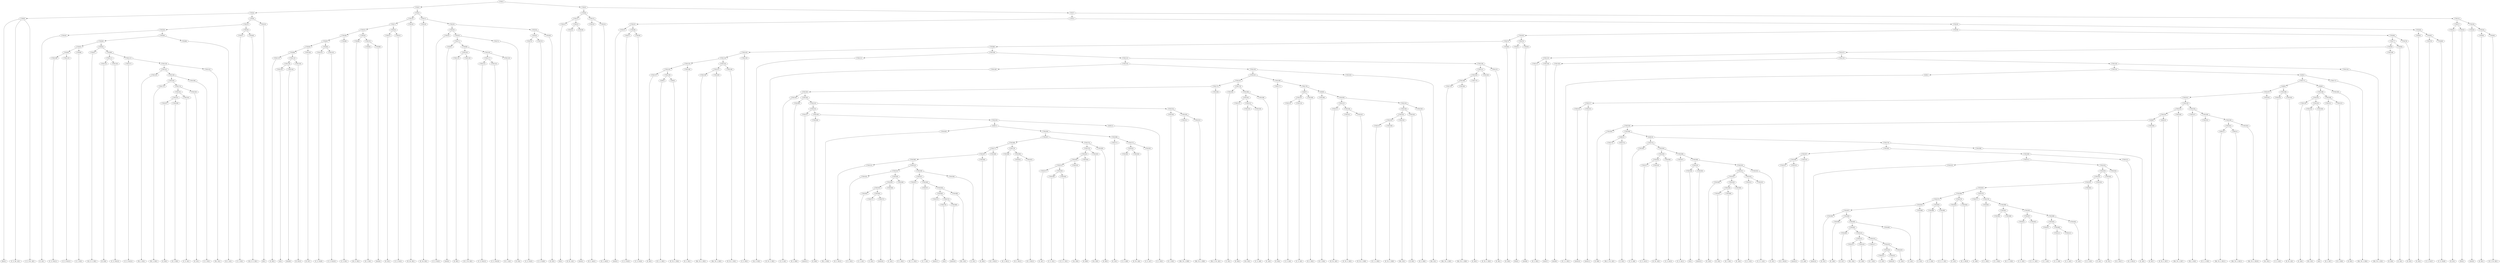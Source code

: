 digraph sample{
"C763(1)"->"C763(2)"
"C763(1)"->"C763(3)"
"C763(2)"->"C763(4)"
"C763(2)"->"C763(5)"
"C763(3)"->"C763(6)"
"C763(3)"->"C763(7)"
"C763(4)"->"C763(8)"
"C763(4)"->"C763(9)"
"C763(5)"->"C763(10)"
"C763(5)"->"C763(11)"
"C763(6)"->"C763(12)"
"C763(6)"->"C763(13)"
"C763(7)"->"C-542(1)"
"C763(7)"->"C763(14)"
"C763(8)"->"[Dis](1)"
"C763(8)"->"[C  D  Dis  A](1)"
"C763(8)"->"[C  D  Dis  A](2)"
"C763(9)"->"C763(15)"
"C763(9)"->"C763(16)"
"C763(10)"->"C763(17)"
"C763(10)"->"C763(18)"
"C763(11)"->"C763(19)"
"C763(11)"->"C763(20)"
"C763(12)"->"C763(21)"
"C763(12)"->"C763(22)"
"C763(13)"->"C763(23)"
"C763(13)"->"C763(24)"
"C-542(1)"->"C763(25)"
"C-542(1)"->"C763(26)"
"C763(14)"->"C763(27)"
"C763(14)"->"C763(28)"
"C763(15)"->"C763(29)"
"C763(15)"->"C763(30)"
"C763(16)"->"[D](1)"
"C763(17)"->"C763(31)"
"C763(17)"->"C763(32)"
"C763(18)"->"[D  Gis  B](1)"
"C763(19)"->"[D  Gis  B](2)"
"C763(20)"->"C763(33)"
"C763(20)"->"C763(34)"
"C763(21)"->"[D](2)"
"C763(22)"->"C763(35)"
"C763(22)"->"C763(36)"
"C763(23)"->"[D  G  Ais](1)"
"C763(24)"->"[D  G  Ais](2)"
"C763(25)"->"C763(37)"
"C763(25)"->"C763(38)"
"C763(26)"->"C763(39)"
"C763(26)"->"C763(40)"
"C763(27)"->"C763(41)"
"C763(27)"->"C763(42)"
"C763(28)"->"C763(43)"
"C763(28)"->"C763(44)"
"C763(29)"->"C763(45)"
"C763(29)"->"C763(46)"
"C763(30)"->"C763(47)"
"C763(30)"->"C763(48)"
"C763(31)"->"C763(49)"
"C763(31)"->"C763(50)"
"C763(32)"->"C763(51)"
"C763(32)"->"C763(52)"
"C763(33)"->"C763(53)"
"C763(33)"->"C763(54)"
"C763(34)"->"C763(55)"
"C763(34)"->"C763(56)"
"C763(35)"->"[D  Fis  A](1)"
"C763(36)"->"[rest](1)"
"C763(37)"->"[rest](2)"
"C763(38)"->"C763(57)"
"C763(38)"->"C763(58)"
"C763(39)"->"C763(59)"
"C763(39)"->"C763(60)"
"C763(40)"->"C763(61)"
"C763(40)"->"C763(62)"
"C763(41)"->"[D  E](1)"
"C763(42)"->"[Fis](1)"
"C763(43)"->"[rest](3)"
"C763(44)"->"C763(63)"
"C763(44)"->"C763(64)"
"C763(45)"->"[G  A](1)"
"C763(46)"->"C763(65)"
"C763(46)"->"C763(66)"
"C763(47)"->"[C  G  B](1)"
"C763(48)"->"[Cis  D  G  B](1)"
"C763(49)"->"C763(67)"
"C763(49)"->"C763(68)"
"C763(50)"->"C763(69)"
"C763(50)"->"C763(70)"
"C763(51)"->"[D  E](2)"
"C763(52)"->"[C  D  Fis](1)"
"C763(53)"->"[C  D  Fis](2)"
"C763(54)"->"C763(71)"
"C763(54)"->"C763(72)"
"C763(55)"->"C763(73)"
"C763(55)"->"C763(74)"
"C763(56)"->"[D  E](3)"
"C763(57)"->"[C  D  Fis](3)"
"C763(58)"->"[C  D  Fis](4)"
"C763(59)"->"C763(75)"
"C763(59)"->"C763(76)"
"C763(60)"->"C763(77)"
"C763(60)"->"C763(78)"
"C763(61)"->"[G  B](1)"
"C763(62)"->"C763(79)"
"C763(62)"->"C763(80)"
"C763(63)"->"[D  B](1)"
"C763(64)"->"[D  E  Fis  B](1)"
"C763(65)"->"C763(81)"
"C763(65)"->"C763(82)"
"C763(66)"->"[D  G  A](1)"
"C763(67)"->"C763(83)"
"C763(67)"->"C763(84)"
"C763(68)"->"[C  D  B](1)"
"C763(69)"->"[Cis  D  B](1)"
"C763(70)"->"C763(85)"
"C763(70)"->"C763(86)"
"C763(71)"->"C763(87)"
"C763(71)"->"C763(88)"
"C763(72)"->"[D  E](4)"
"C763(73)"->"[C  D  Fis](5)"
"C763(74)"->"[C  D  Fis](6)"
"C763(75)"->"C763(89)"
"C763(75)"->"C763(90)"
"C763(76)"->"C763(91)"
"C763(76)"->"C763(92)"
"C763(77)"->"C763(93)"
"C763(77)"->"C763(94)"
"C763(78)"->"[D  E](5)"
"C763(79)"->"[C  D  Fis](7)"
"C763(80)"->"[C  D  Fis](8)"
"C763(81)"->"C763(95)"
"C763(81)"->"C763(96)"
"C763(82)"->"C763(97)"
"C763(82)"->"C763(98)"
"C763(83)"->"C763(99)"
"C763(83)"->"C763(100)"
"C763(84)"->"C763(101)"
"C763(84)"->"C763(102)"
"C763(85)"->"[D  G  B](1)"
"C763(86)"->"[rest](4)"
"C763(87)"->"[rest](5)"
"C763(88)"->"C763(103)"
"C763(88)"->"C763(104)"
"C763(89)"->"C763(105)"
"C763(89)"->"C763(106)"
"C763(90)"->"[D  E](6)"
"C763(91)"->"[Fis](2)"
"C763(92)"->"[rest](6)"
"C763(93)"->"C763(107)"
"C763(93)"->"C763(108)"
"C763(94)"->"[G  A](2)"
"C763(95)"->"C763(109)"
"C763(95)"->"C763(110)"
"C763(96)"->"[C  G  B](2)"
"C763(97)"->"[Cis  D  G  B](2)"
"C763(98)"->"C763(111)"
"C763(98)"->"C763(112)"
"C763(99)"->"C763(113)"
"C763(99)"->"C763(114)"
"C763(100)"->"[D  E](7)"
"C763(101)"->"[C  D  Fis](9)"
"C763(102)"->"[C  D  Fis](10)"
"C763(103)"->"C763(115)"
"C763(103)"->"C763(116)"
"C763(104)"->"C763(117)"
"C763(104)"->"C763(118)"
"C763(105)"->"C763(119)"
"C763(105)"->"C763(120)"
"C763(106)"->"C763(121)"
"C763(106)"->"C763(122)"
"C763(107)"->"C763(123)"
"C763(107)"->"C763(124)"
"C763(108)"->"[D  E](8)"
"C763(109)"->"[C  D  Fis](11)"
"C763(110)"->"[C  D  Fis](12)"
"C763(111)"->"C763(125)"
"C763(111)"->"C763(126)"
"C763(112)"->"C763(127)"
"C763(112)"->"C763(128)"
"C763(113)"->"[G  B](2)"
"C763(114)"->"C763(129)"
"C763(114)"->"C763(130)"
"C763(115)"->"[D  B](2)"
"C763(116)"->"[D  E  Fis  B](2)"
"C763(117)"->"C763(131)"
"C763(117)"->"C763(132)"
"C763(118)"->"[D  G  A](2)"
"C763(119)"->"C763(133)"
"C763(119)"->"C763(134)"
"C763(120)"->"[C  D  B](2)"
"C763(121)"->"[Cis  D  B](2)"
"C763(122)"->"C763(135)"
"C763(122)"->"C763(136)"
"C763(123)"->"C763(137)"
"C763(123)"->"C763(138)"
"C763(124)"->"C763(139)"
"C763(124)"->"C763(140)"
"C763(125)"->"[D  E](9)"
"C763(126)"->"[C  D  Fis](13)"
"C763(127)"->"[C  D  Fis](14)"
"C763(128)"->"C763(141)"
"C763(128)"->"C763(142)"
"C763(129)"->"C763(143)"
"C763(129)"->"C763(144)"
"C763(130)"->"[D  E](10)"
"C763(131)"->"[C  D  Fis](15)"
"C763(132)"->"[C  D  Fis](16)"
"C763(133)"->"C763(145)"
"C763(133)"->"C763(146)"
"C763(134)"->"C763(147)"
"C763(134)"->"C763(148)"
"C763(135)"->"C763(149)"
"C763(135)"->"C763(150)"
"C763(136)"->"C763(151)"
"C763(136)"->"C763(152)"
"C763(137)"->"[D  G  B](2)"
"C763(138)"->"[rest](7)"
"C763(139)"->"[rest](8)"
"C763(140)"->"C763(153)"
"C763(140)"->"C763(154)"
"C763(141)"->"C763(155)"
"C763(141)"->"C763(156)"
"C763(142)"->"[Fis  G](1)"
"C763(143)"->"[A](1)"
"C763(144)"->"[rest](9)"
"C763(145)"->"C763(157)"
"C763(145)"->"C763(158)"
"C763(146)"->"[E  G  B](1)"
"C763(147)"->"C763(159)"
"C763(147)"->"C763(160)"
"C763(148)"->"[E  Fis  G  B](1)"
"C763(149)"->"[E  Fis  G  B](2)"
"C763(150)"->"C763(161)"
"C763(150)"->"C763(162)"
"C763(151)"->"C763(163)"
"C763(151)"->"C763(164)"
"C763(152)"->"[E  B](1)"
"C763(153)"->"C436(1)"
"C763(153)"->"C436(2)"
"C763(154)"->"[Dis  Fis  A  B](1)"
"C763(155)"->"[Fis  A  B](1)"
"C763(156)"->"C763(165)"
"C763(156)"->"C763(166)"
"C763(157)"->"[E  B](2)"
"C763(158)"->"C436(3)"
"C763(158)"->"C436(4)"
"C763(159)"->"[Dis  Fis  A  B](2)"
"C763(160)"->"[Dis  Fis  A  B](3)"
"C763(161)"->"C763(167)"
"C763(161)"->"C763(168)"
"C763(162)"->"[Dis  E](1)"
"C763(163)"->"C763(169)"
"C763(163)"->"C763(170)"
"C763(164)"->"[E  Fis  G  B](3)"
"C436(1)"->"[E  G  A  B](1)"
"C436(2)"->"C763(171)"
"C436(2)"->"C763(172)"
"C763(165)"->"C763(173)"
"C763(165)"->"C763(174)"
"C763(166)"->"[C  E  B](1)"
"C436(3)"->"[E  G  A  B](2)"
"C436(4)"->"[E  Fis  G  B](4)"
"C763(167)"->"C763(175)"
"C763(167)"->"C763(176)"
"C763(168)"->"C763(177)"
"C763(168)"->"C763(178)"
"C763(169)"->"C763(179)"
"C763(169)"->"C763(180)"
"C763(170)"->"[E  B](3)"
"C763(171)"->"C436(5)"
"C763(171)"->"C436(6)"
"C763(172)"->"[Dis  Fis  A  B](4)"
"C763(173)"->"[Fis  A  B](2)"
"C763(174)"->"C763(181)"
"C763(174)"->"C763(182)"
"C763(175)"->"C763(183)"
"C763(175)"->"C763(184)"
"C763(176)"->"C763(185)"
"C763(176)"->"C763(186)"
"C763(177)"->"[E  B](4)"
"C763(178)"->"C436(7)"
"C763(178)"->"C436(8)"
"C763(179)"->"[Dis  Fis  A  B](5)"
"C763(180)"->"[Dis  Fis  A  B](6)"
"C436(5)"->"C763(187)"
"C436(5)"->"C763(188)"
"C436(6)"->"C763(189)"
"C436(6)"->"C763(190)"
"C763(181)"->"C763(191)"
"C763(181)"->"C763(192)"
"C763(182)"->"[E  G](1)"
"C763(183)"->"C763(193)"
"C763(183)"->"C763(194)"
"C763(184)"->"[Dis  E  Fis  A](1)"
"C763(185)"->"[C  D](1)"
"C763(186)"->"C763(195)"
"C763(186)"->"C763(196)"
"C436(7)"->"C763(197)"
"C436(7)"->"C763(198)"
"C436(8)"->"C763(199)"
"C436(8)"->"C763(200)"
"C763(187)"->"C763(201)"
"C763(187)"->"C763(202)"
"C763(188)"->"C763(203)"
"C763(188)"->"C763(204)"
"C763(189)"->"C763(205)"
"C763(189)"->"C763(206)"
"C763(190)"->"[D  B](3)"
"C763(191)"->"C763(207)"
"C763(191)"->"C763(208)"
"C763(192)"->"[C  D  A](1)"
"C763(193)"->"[C  D  A](2)"
"C763(194)"->"C763(209)"
"C763(194)"->"C763(210)"
"C763(195)"->"C763(211)"
"C763(195)"->"C763(212)"
"C763(196)"->"[G  A](3)"
"C763(197)"->"C763(213)"
"C763(197)"->"C763(214)"
"C763(198)"->"[D  G  B](3)"
"C763(199)"->"[D  G  B](4)"
"C763(200)"->"C763(215)"
"C763(200)"->"C763(216)"
"C763(201)"->"C763(217)"
"C763(201)"->"C763(218)"
"C763(202)"->"[Cis  D](1)"
"C763(203)"->"[C  D  A](3)"
"C763(204)"->"[D  Fis  A](2)"
"C763(205)"->"C763(219)"
"C763(205)"->"C763(220)"
"C763(206)"->"C763(221)"
"C763(206)"->"C763(222)"
"C763(207)"->"[G  B](3)"
"C763(208)"->"[D  G  B](5)"
"C763(209)"->"[D  G  B](6)"
"C763(210)"->"C763(223)"
"C763(210)"->"C763(224)"
"C763(211)"->"[D  B](4)"
"C763(212)"->"C763(225)"
"C763(212)"->"C763(226)"
"C763(213)"->"[C  D  A](4)"
"C763(214)"->"[C  D  A](5)"
"C763(215)"->"C763(227)"
"C763(215)"->"C763(228)"
"C763(216)"->"C763(229)"
"C763(216)"->"C763(230)"
"C763(217)"->"C763(231)"
"C763(217)"->"C763(232)"
"C763(218)"->"C763(233)"
"C763(218)"->"C763(234)"
"C763(219)"->"[G  A](4)"
"C763(220)"->"C763(235)"
"C763(220)"->"C763(236)"
"C763(221)"->"[D  G  B](7)"
"C763(222)"->"[D  G  B](8)"
"C763(223)"->"C763(237)"
"C763(223)"->"C763(238)"
"C763(224)"->"C763(239)"
"C763(224)"->"C763(240)"
"C763(225)"->"[Cis  D](2)"
"C763(226)"->"[C  D  A](6)"
"C763(227)"->"[D  Fis  A](3)"
"C763(228)"->"C763(241)"
"C763(228)"->"C763(242)"
"C763(229)"->"C763(243)"
"C763(229)"->"C763(244)"
"C763(230)"->"[D  G  B](9)"
"C763(231)"->"[rest](10)"
"C763(232)"->"[rest](11)"
"C763(233)"->"C763(245)"
"C763(233)"->"C763(246)"
"C763(234)"->"C763(247)"
"C763(234)"->"C763(248)"
"C763(235)"->"[Fis  G](2)"
"C763(236)"->"[A](2)"
"C763(237)"->"[rest](12)"
"C763(238)"->"C763(249)"
"C763(238)"->"C763(250)"
"C763(239)"->"[E  G  B](2)"
"C763(240)"->"C763(251)"
"C763(240)"->"C763(252)"
"C763(241)"->"[E  Fis  G  B](5)"
"C763(242)"->"[E  Fis  G  B](6)"
"C763(243)"->"C763(253)"
"C763(243)"->"C763(254)"
"C763(244)"->"[E  B](5)"
"C763(245)"->"C436(9)"
"C763(245)"->"C436(10)"
"C763(246)"->"[Dis  Fis  A  B](7)"
"C763(247)"->"[Fis  A  B](3)"
"C763(248)"->"C763(255)"
"C763(248)"->"C763(256)"
"C763(249)"->"[E  B](6)"
"C763(250)"->"C436(11)"
"C763(250)"->"C436(12)"
"C763(251)"->"[Dis  Fis  A  B](8)"
"C763(252)"->"[Dis  Fis  A  B](9)"
"C763(253)"->"C763(257)"
"C763(253)"->"C763(258)"
"C763(254)"->"[Dis  E](2)"
"C436(9)"->"C763(259)"
"C436(9)"->"C763(260)"
"C436(10)"->"[E  Fis  G  B](7)"
"C763(255)"->"[E  G  A  B](3)"
"C763(256)"->"C763(261)"
"C763(256)"->"C763(262)"
"C436(11)"->"C763(263)"
"C436(11)"->"C763(264)"
"C436(12)"->"[C  E  B](2)"
"C763(257)"->"[E  G  A  B](4)"
"C763(258)"->"[E  Fis  G  B](8)"
"C763(259)"->"C763(265)"
"C763(259)"->"C763(266)"
"C763(260)"->"[E  B](7)"
"C763(261)"->"C436(13)"
"C763(261)"->"C436(14)"
"C763(262)"->"[Dis  Fis  A  B](10)"
"C763(263)"->"[Fis  A  B](4)"
"C763(264)"->"C763(267)"
"C763(264)"->"C763(268)"
"C763(265)"->"[E  B](8)"
"C763(266)"->"C436(15)"
"C763(266)"->"C436(16)"
"C436(13)"->"[Dis  Fis  A  B](11)"
"C436(14)"->"[Dis  Fis  A  B](12)"
"C763(267)"->"C763(269)"
"C763(267)"->"C763(270)"
"C763(268)"->"C763(271)"
"C763(268)"->"C763(272)"
"C436(15)"->"C763(273)"
"C436(15)"->"C763(274)"
"C436(16)"->"C763(275)"
"C436(16)"->"C763(276)"
"C763(269)"->"C763(277)"
"C763(269)"->"C763(278)"
"C763(270)"->"C763(279)"
"C763(270)"->"C763(280)"
"C763(271)"->"[E  G](2)"
"C763(272)"->"C763(281)"
"C763(272)"->"C763(282)"
"C763(273)"->"[Dis  E  Fis  A](2)"
"C763(274)"->"[C  D](2)"
"C763(275)"->"C763(283)"
"C763(275)"->"C763(284)"
"C763(276)"->"C763(285)"
"C763(276)"->"C763(286)"
"C763(277)"->"C763(287)"
"C763(277)"->"C763(288)"
"C763(278)"->"C763(289)"
"C763(278)"->"C763(290)"
"C763(279)"->"C763(291)"
"C763(279)"->"C763(292)"
"C763(280)"->"[D  B](5)"
"C763(281)"->"C763(293)"
"C763(281)"->"C763(294)"
"C763(282)"->"[C  D  A](7)"
"C763(283)"->"[C  D  A](8)"
"C763(284)"->"C763(295)"
"C763(284)"->"C763(296)"
"C763(285)"->"C763(297)"
"C763(285)"->"C763(298)"
"C763(286)"->"[G  A](5)"
"C763(287)"->"C763(299)"
"C763(287)"->"C763(300)"
"C763(288)"->"[D  G  B](10)"
"C763(289)"->"[D  G  B](11)"
"C763(290)"->"C763(301)"
"C763(290)"->"C763(302)"
"C763(291)"->"C763(303)"
"C763(291)"->"C763(304)"
"C763(292)"->"[Cis  D](3)"
"C763(293)"->"[C  D  A](9)"
"C763(294)"->"[D  Fis  A](4)"
"C763(295)"->"C763(305)"
"C763(295)"->"C763(306)"
"C763(296)"->"C763(307)"
"C763(296)"->"C763(308)"
"C763(297)"->"C763(309)"
"C763(297)"->"C763(310)"
"C763(298)"->"C763(311)"
"C763(298)"->"C763(312)"
"C763(299)"->"C763(313)"
"C763(299)"->"C763(314)"
"C763(300)"->"[G  B](4)"
"C763(301)"->"[D  G  B](12)"
"C763(302)"->"[D  G  B](13)"
"C763(303)"->"C763(315)"
"C763(303)"->"C763(316)"
"C763(304)"->"[D  B](6)"
"C763(305)"->"C763(317)"
"C763(305)"->"C763(318)"
"C763(306)"->"[C  D  A](10)"
"C763(307)"->"[C  D  A](11)"
"C763(308)"->"C763(319)"
"C763(308)"->"C763(320)"
"C763(309)"->"C763(321)"
"C763(309)"->"C763(322)"
"C763(310)"->"[G  A](6)"
"C763(311)"->"C763(323)"
"C763(311)"->"C763(324)"
"C763(312)"->"[D  G  B](14)"
"C763(313)"->"[D  G  B](15)"
"C763(314)"->"C763(325)"
"C763(314)"->"C763(326)"
"C763(315)"->"C763(327)"
"C763(315)"->"C763(328)"
"C763(316)"->"[Cis  D](4)"
"C763(317)"->"[C  D  A](12)"
"C763(318)"->"[D  Fis  A](5)"
"C763(319)"->"C763(329)"
"C763(319)"->"C763(330)"
"C763(320)"->"C763(331)"
"C763(320)"->"C763(332)"
"C763(321)"->"[D  G  B](16)"
"C763(322)"->"[rest](13)"
"C763(323)"->"[rest](14)"
"C763(324)"->"C763(333)"
"C763(324)"->"C763(334)"
"C763(325)"->"C763(335)"
"C763(325)"->"C763(336)"
"C763(326)"->"C763(337)"
"C763(326)"->"C763(338)"
"C763(327)"->"[G  A](7)"
"C763(328)"->"C763(339)"
"C763(328)"->"C763(340)"
"C763(329)"->"[G](1)"
"C763(330)"->"[rest](15)"
"C763(331)"->"C763(341)"
"C763(331)"->"C763(342)"
"C763(332)"->"[F  G](1)"
"C763(333)"->"C763(343)"
"C763(333)"->"C763(344)"
"C763(334)"->"[D  G  B](17)"
"C763(335)"->"[F  G  B](1)"
"C763(336)"->"C763(345)"
"C763(336)"->"C763(346)"
"C763(337)"->"C763(347)"
"C763(337)"->"C763(348)"
"C763(338)"->"[C  E](1)"
"C763(339)"->"[C  E  G](1)"
"C763(340)"->"[C  E  F  G](1)"
"C763(341)"->"C763(349)"
"C763(341)"->"C763(350)"
"C763(342)"->"C763(351)"
"C763(342)"->"C763(352)"
"C763(343)"->"C763(353)"
"C763(343)"->"C763(354)"
"C763(344)"->"[D  F](1)"
"C763(345)"->"C763(355)"
"C763(345)"->"C763(356)"
"C763(346)"->"[F  G  B](2)"
"C763(347)"->"[D  F  G  B](1)"
"C763(348)"->"C763(357)"
"C763(348)"->"C763(358)"
"C763(349)"->"[E  G](3)"
"C763(350)"->"C763(359)"
"C763(350)"->"C763(360)"
"C763(351)"->"[C  E  G](2)"
"C763(352)"->"[C  E  G  A](1)"
"C763(353)"->"C763(361)"
"C763(353)"->"C763(362)"
"C763(354)"->"[F  A](1)"
"C763(355)"->"C763(363)"
"C763(355)"->"C763(364)"
"C763(356)"->"[C  A](1)"
"C763(357)"->"[C  F  A](1)"
"C763(358)"->"C763(365)"
"C763(358)"->"C763(366)"
"C763(359)"->"C763(367)"
"C763(359)"->"C763(368)"
"C763(360)"->"[E  G](4)"
"C763(361)"->"C763(369)"
"C763(361)"->"C763(370)"
"C763(362)"->"[C  E  G](3)"
"C763(363)"->"[C  G  A](1)"
"C763(364)"->"C763(371)"
"C763(364)"->"C763(372)"
"C763(365)"->"C763(373)"
"C763(365)"->"C763(374)"
"C763(366)"->"[Fis  G](3)"
"C763(367)"->"[E  G](5)"
"C763(368)"->"[D  F  B](1)"
"C763(369)"->"C763(375)"
"C763(369)"->"C763(376)"
"C763(370)"->"C763(377)"
"C763(370)"->"C763(378)"
"C763(371)"->"[C  E](2)"
"C763(372)"->"[rest](16)"
"C763(373)"->"[rest](17)"
"C763(374)"->"C763(379)"
"C763(374)"->"C763(380)"
"C763(375)"->"C763(381)"
"C763(375)"->"C763(382)"
"C763(376)"->"C763(383)"
"C763(376)"->"C763(384)"
"C763(377)"->"[G  A](8)"
"C763(378)"->"C763(385)"
"C763(378)"->"C763(386)"
"C763(379)"->"[G](2)"
"C763(380)"->"[rest](18)"
"C763(381)"->"C763(387)"
"C763(381)"->"C763(388)"
"C763(382)"->"C763(389)"
"C763(382)"->"C763(390)"
"C763(383)"->"[F  G](2)"
"C763(384)"->"[D  G  B](18)"
"C763(385)"->"[F  G  B](3)"
"C763(386)"->"C763(391)"
"C763(386)"->"C763(392)"
"C763(387)"->"C763(393)"
"C763(387)"->"C763(394)"
"C763(388)"->"[C  E](3)"
"C763(389)"->"[C  E  G](4)"
"C763(390)"->"[C  E  F  G](2)"
"C763(391)"->"C763(395)"
"C763(391)"->"C763(396)"
"C763(392)"->"C763(397)"
"C763(392)"->"C763(398)"
"C763(393)"->"[D  F](2)"
"C763(394)"->"C763(399)"
"C763(394)"->"C763(400)"
"C763(395)"->"[F  G  B](4)"
"C763(396)"->"[D  F  G  B](2)"
"C763(397)"->"C763(401)"
"C763(397)"->"C763(402)"
"C763(398)"->"C763(403)"
"C763(398)"->"C763(404)"
"C763(399)"->"[E  G](6)"
"C763(400)"->"C763(405)"
"C763(400)"->"C763(406)"
"C763(401)"->"[C  E  G](5)"
"C763(402)"->"[C  E  G  A](2)"
"C763(403)"->"C763(407)"
"C763(403)"->"C763(408)"
"C763(404)"->"[F  A](2)"
"C763(405)"->"C763(409)"
"C763(405)"->"C763(410)"
"C763(406)"->"[C  A](2)"
"C763(407)"->"[C  F  A](2)"
"C763(408)"->"C763(411)"
"C763(408)"->"C763(412)"
"C763(409)"->"[E  G](7)"
"C763(410)"->"C763(413)"
"C763(410)"->"C763(414)"
"C763(411)"->"[C  E  G](6)"
"C763(412)"->"[C  G  A](2)"
"C763(413)"->"C763(415)"
"C763(413)"->"C763(416)"
"C763(414)"->"C763(417)"
"C763(414)"->"C763(418)"
"C763(415)"->"[Fis  G](4)"
"C763(416)"->"[E  G](8)"
"C763(417)"->"[D  F  B](2)"
"C763(418)"->"C763(419)"
"C763(418)"->"C763(420)"
"C763(419)"->"C763(421)"
"C763(419)"->"C763(422)"
"C763(420)"->"[C  E](4)"
"C763(421)"->"[C  E](5)"
"C763(422)"->"[rest](19)"
{rank = min; "C763(1)";}
{rank = same; "C763(2)"; "C763(3)";}
{rank = same; "C763(4)"; "C763(5)"; "C763(6)"; "C763(7)";}
{rank = same; "C763(8)"; "C763(9)"; "C763(10)"; "C763(11)"; "C763(12)"; "C763(13)"; "C-542(1)"; "C763(14)";}
{rank = same; "C763(15)"; "C763(16)"; "C763(17)"; "C763(18)"; "C763(19)"; "C763(20)"; "C763(21)"; "C763(22)"; "C763(23)"; "C763(24)"; "C763(25)"; "C763(26)"; "C763(27)"; "C763(28)";}
{rank = same; "C763(29)"; "C763(30)"; "C763(31)"; "C763(32)"; "C763(33)"; "C763(34)"; "C763(35)"; "C763(36)"; "C763(37)"; "C763(38)"; "C763(39)"; "C763(40)"; "C763(41)"; "C763(42)"; "C763(43)"; "C763(44)";}
{rank = same; "C763(45)"; "C763(46)"; "C763(47)"; "C763(48)"; "C763(49)"; "C763(50)"; "C763(51)"; "C763(52)"; "C763(53)"; "C763(54)"; "C763(55)"; "C763(56)"; "C763(57)"; "C763(58)"; "C763(59)"; "C763(60)"; "C763(61)"; "C763(62)"; "C763(63)"; "C763(64)";}
{rank = same; "C763(65)"; "C763(66)"; "C763(67)"; "C763(68)"; "C763(69)"; "C763(70)"; "C763(71)"; "C763(72)"; "C763(73)"; "C763(74)"; "C763(75)"; "C763(76)"; "C763(77)"; "C763(78)"; "C763(79)"; "C763(80)";}
{rank = same; "C763(81)"; "C763(82)"; "C763(83)"; "C763(84)"; "C763(85)"; "C763(86)"; "C763(87)"; "C763(88)"; "C763(89)"; "C763(90)"; "C763(91)"; "C763(92)"; "C763(93)"; "C763(94)";}
{rank = same; "C763(95)"; "C763(96)"; "C763(97)"; "C763(98)"; "C763(99)"; "C763(100)"; "C763(101)"; "C763(102)"; "C763(103)"; "C763(104)"; "C763(105)"; "C763(106)"; "C763(107)"; "C763(108)";}
{rank = same; "C763(109)"; "C763(110)"; "C763(111)"; "C763(112)"; "C763(113)"; "C763(114)"; "C763(115)"; "C763(116)"; "C763(117)"; "C763(118)"; "C763(119)"; "C763(120)"; "C763(121)"; "C763(122)"; "C763(123)"; "C763(124)";}
{rank = same; "C763(125)"; "C763(126)"; "C763(127)"; "C763(128)"; "C763(129)"; "C763(130)"; "C763(131)"; "C763(132)"; "C763(133)"; "C763(134)"; "C763(135)"; "C763(136)"; "C763(137)"; "C763(138)"; "C763(139)"; "C763(140)";}
{rank = same; "C763(141)"; "C763(142)"; "C763(143)"; "C763(144)"; "C763(145)"; "C763(146)"; "C763(147)"; "C763(148)"; "C763(149)"; "C763(150)"; "C763(151)"; "C763(152)"; "C763(153)"; "C763(154)";}
{rank = same; "C763(155)"; "C763(156)"; "C763(157)"; "C763(158)"; "C763(159)"; "C763(160)"; "C763(161)"; "C763(162)"; "C763(163)"; "C763(164)"; "C436(1)"; "C436(2)";}
{rank = same; "C763(165)"; "C763(166)"; "C436(3)"; "C436(4)"; "C763(167)"; "C763(168)"; "C763(169)"; "C763(170)"; "C763(171)"; "C763(172)";}
{rank = same; "C763(173)"; "C763(174)"; "C763(175)"; "C763(176)"; "C763(177)"; "C763(178)"; "C763(179)"; "C763(180)"; "C436(5)"; "C436(6)";}
{rank = same; "C763(181)"; "C763(182)"; "C763(183)"; "C763(184)"; "C763(185)"; "C763(186)"; "C436(7)"; "C436(8)"; "C763(187)"; "C763(188)"; "C763(189)"; "C763(190)";}
{rank = same; "C763(191)"; "C763(192)"; "C763(193)"; "C763(194)"; "C763(195)"; "C763(196)"; "C763(197)"; "C763(198)"; "C763(199)"; "C763(200)"; "C763(201)"; "C763(202)"; "C763(203)"; "C763(204)"; "C763(205)"; "C763(206)";}
{rank = same; "C763(207)"; "C763(208)"; "C763(209)"; "C763(210)"; "C763(211)"; "C763(212)"; "C763(213)"; "C763(214)"; "C763(215)"; "C763(216)"; "C763(217)"; "C763(218)"; "C763(219)"; "C763(220)"; "C763(221)"; "C763(222)";}
{rank = same; "C763(223)"; "C763(224)"; "C763(225)"; "C763(226)"; "C763(227)"; "C763(228)"; "C763(229)"; "C763(230)"; "C763(231)"; "C763(232)"; "C763(233)"; "C763(234)"; "C763(235)"; "C763(236)";}
{rank = same; "C763(237)"; "C763(238)"; "C763(239)"; "C763(240)"; "C763(241)"; "C763(242)"; "C763(243)"; "C763(244)"; "C763(245)"; "C763(246)"; "C763(247)"; "C763(248)";}
{rank = same; "C763(249)"; "C763(250)"; "C763(251)"; "C763(252)"; "C763(253)"; "C763(254)"; "C436(9)"; "C436(10)"; "C763(255)"; "C763(256)";}
{rank = same; "C436(11)"; "C436(12)"; "C763(257)"; "C763(258)"; "C763(259)"; "C763(260)"; "C763(261)"; "C763(262)";}
{rank = same; "C763(263)"; "C763(264)"; "C763(265)"; "C763(266)"; "C436(13)"; "C436(14)";}
{rank = same; "C763(267)"; "C763(268)"; "C436(15)"; "C436(16)";}
{rank = same; "C763(269)"; "C763(270)"; "C763(271)"; "C763(272)"; "C763(273)"; "C763(274)"; "C763(275)"; "C763(276)";}
{rank = same; "C763(277)"; "C763(278)"; "C763(279)"; "C763(280)"; "C763(281)"; "C763(282)"; "C763(283)"; "C763(284)"; "C763(285)"; "C763(286)";}
{rank = same; "C763(287)"; "C763(288)"; "C763(289)"; "C763(290)"; "C763(291)"; "C763(292)"; "C763(293)"; "C763(294)"; "C763(295)"; "C763(296)"; "C763(297)"; "C763(298)";}
{rank = same; "C763(299)"; "C763(300)"; "C763(301)"; "C763(302)"; "C763(303)"; "C763(304)"; "C763(305)"; "C763(306)"; "C763(307)"; "C763(308)"; "C763(309)"; "C763(310)"; "C763(311)"; "C763(312)";}
{rank = same; "C763(313)"; "C763(314)"; "C763(315)"; "C763(316)"; "C763(317)"; "C763(318)"; "C763(319)"; "C763(320)"; "C763(321)"; "C763(322)"; "C763(323)"; "C763(324)";}
{rank = same; "C763(325)"; "C763(326)"; "C763(327)"; "C763(328)"; "C763(329)"; "C763(330)"; "C763(331)"; "C763(332)"; "C763(333)"; "C763(334)";}
{rank = same; "C763(335)"; "C763(336)"; "C763(337)"; "C763(338)"; "C763(339)"; "C763(340)"; "C763(341)"; "C763(342)"; "C763(343)"; "C763(344)";}
{rank = same; "C763(345)"; "C763(346)"; "C763(347)"; "C763(348)"; "C763(349)"; "C763(350)"; "C763(351)"; "C763(352)"; "C763(353)"; "C763(354)";}
{rank = same; "C763(355)"; "C763(356)"; "C763(357)"; "C763(358)"; "C763(359)"; "C763(360)"; "C763(361)"; "C763(362)";}
{rank = same; "C763(363)"; "C763(364)"; "C763(365)"; "C763(366)"; "C763(367)"; "C763(368)"; "C763(369)"; "C763(370)";}
{rank = same; "C763(371)"; "C763(372)"; "C763(373)"; "C763(374)"; "C763(375)"; "C763(376)"; "C763(377)"; "C763(378)";}
{rank = same; "C763(379)"; "C763(380)"; "C763(381)"; "C763(382)"; "C763(383)"; "C763(384)"; "C763(385)"; "C763(386)";}
{rank = same; "C763(387)"; "C763(388)"; "C763(389)"; "C763(390)"; "C763(391)"; "C763(392)";}
{rank = same; "C763(393)"; "C763(394)"; "C763(395)"; "C763(396)"; "C763(397)"; "C763(398)";}
{rank = same; "C763(399)"; "C763(400)"; "C763(401)"; "C763(402)"; "C763(403)"; "C763(404)";}
{rank = same; "C763(405)"; "C763(406)"; "C763(407)"; "C763(408)";}
{rank = same; "C763(409)"; "C763(410)"; "C763(411)"; "C763(412)";}
{rank = same; "C763(413)"; "C763(414)";}
{rank = same; "C763(415)"; "C763(416)"; "C763(417)"; "C763(418)";}
{rank = same; "C763(419)"; "C763(420)";}
{rank = same; "C763(421)"; "C763(422)";}
{rank = same; "[Dis](1)"; "[C  D  Dis  A](1)"; "[C  D  Dis  A](2)"; "[D](1)"; "[D  Gis  B](1)"; "[D  Gis  B](2)"; "[D](2)"; "[D  G  Ais](1)"; "[D  G  Ais](2)"; "[D  Fis  A](1)"; "[rest](1)"; "[rest](2)"; "[D  E](1)"; "[Fis](1)"; "[rest](3)"; "[G  A](1)"; "[C  G  B](1)"; "[Cis  D  G  B](1)"; "[D  E](2)"; "[C  D  Fis](1)"; "[C  D  Fis](2)"; "[D  E](3)"; "[C  D  Fis](3)"; "[C  D  Fis](4)"; "[G  B](1)"; "[D  B](1)"; "[D  E  Fis  B](1)"; "[D  G  A](1)"; "[C  D  B](1)"; "[Cis  D  B](1)"; "[D  E](4)"; "[C  D  Fis](5)"; "[C  D  Fis](6)"; "[D  E](5)"; "[C  D  Fis](7)"; "[C  D  Fis](8)"; "[D  G  B](1)"; "[rest](4)"; "[rest](5)"; "[D  E](6)"; "[Fis](2)"; "[rest](6)"; "[G  A](2)"; "[C  G  B](2)"; "[Cis  D  G  B](2)"; "[D  E](7)"; "[C  D  Fis](9)"; "[C  D  Fis](10)"; "[D  E](8)"; "[C  D  Fis](11)"; "[C  D  Fis](12)"; "[G  B](2)"; "[D  B](2)"; "[D  E  Fis  B](2)"; "[D  G  A](2)"; "[C  D  B](2)"; "[Cis  D  B](2)"; "[D  E](9)"; "[C  D  Fis](13)"; "[C  D  Fis](14)"; "[D  E](10)"; "[C  D  Fis](15)"; "[C  D  Fis](16)"; "[D  G  B](2)"; "[rest](7)"; "[rest](8)"; "[Fis  G](1)"; "[A](1)"; "[rest](9)"; "[E  G  B](1)"; "[E  Fis  G  B](1)"; "[E  Fis  G  B](2)"; "[E  B](1)"; "[Dis  Fis  A  B](1)"; "[Fis  A  B](1)"; "[E  B](2)"; "[Dis  Fis  A  B](2)"; "[Dis  Fis  A  B](3)"; "[Dis  E](1)"; "[E  Fis  G  B](3)"; "[E  G  A  B](1)"; "[C  E  B](1)"; "[E  G  A  B](2)"; "[E  Fis  G  B](4)"; "[E  B](3)"; "[Dis  Fis  A  B](4)"; "[Fis  A  B](2)"; "[E  B](4)"; "[Dis  Fis  A  B](5)"; "[Dis  Fis  A  B](6)"; "[E  G](1)"; "[Dis  E  Fis  A](1)"; "[C  D](1)"; "[D  B](3)"; "[C  D  A](1)"; "[C  D  A](2)"; "[G  A](3)"; "[D  G  B](3)"; "[D  G  B](4)"; "[Cis  D](1)"; "[C  D  A](3)"; "[D  Fis  A](2)"; "[G  B](3)"; "[D  G  B](5)"; "[D  G  B](6)"; "[D  B](4)"; "[C  D  A](4)"; "[C  D  A](5)"; "[G  A](4)"; "[D  G  B](7)"; "[D  G  B](8)"; "[Cis  D](2)"; "[C  D  A](6)"; "[D  Fis  A](3)"; "[D  G  B](9)"; "[rest](10)"; "[rest](11)"; "[Fis  G](2)"; "[A](2)"; "[rest](12)"; "[E  G  B](2)"; "[E  Fis  G  B](5)"; "[E  Fis  G  B](6)"; "[E  B](5)"; "[Dis  Fis  A  B](7)"; "[Fis  A  B](3)"; "[E  B](6)"; "[Dis  Fis  A  B](8)"; "[Dis  Fis  A  B](9)"; "[Dis  E](2)"; "[E  Fis  G  B](7)"; "[E  G  A  B](3)"; "[C  E  B](2)"; "[E  G  A  B](4)"; "[E  Fis  G  B](8)"; "[E  B](7)"; "[Dis  Fis  A  B](10)"; "[Fis  A  B](4)"; "[E  B](8)"; "[Dis  Fis  A  B](11)"; "[Dis  Fis  A  B](12)"; "[E  G](2)"; "[Dis  E  Fis  A](2)"; "[C  D](2)"; "[D  B](5)"; "[C  D  A](7)"; "[C  D  A](8)"; "[G  A](5)"; "[D  G  B](10)"; "[D  G  B](11)"; "[Cis  D](3)"; "[C  D  A](9)"; "[D  Fis  A](4)"; "[G  B](4)"; "[D  G  B](12)"; "[D  G  B](13)"; "[D  B](6)"; "[C  D  A](10)"; "[C  D  A](11)"; "[G  A](6)"; "[D  G  B](14)"; "[D  G  B](15)"; "[Cis  D](4)"; "[C  D  A](12)"; "[D  Fis  A](5)"; "[D  G  B](16)"; "[rest](13)"; "[rest](14)"; "[G  A](7)"; "[G](1)"; "[rest](15)"; "[F  G](1)"; "[D  G  B](17)"; "[F  G  B](1)"; "[C  E](1)"; "[C  E  G](1)"; "[C  E  F  G](1)"; "[D  F](1)"; "[F  G  B](2)"; "[D  F  G  B](1)"; "[E  G](3)"; "[C  E  G](2)"; "[C  E  G  A](1)"; "[F  A](1)"; "[C  A](1)"; "[C  F  A](1)"; "[E  G](4)"; "[C  E  G](3)"; "[C  G  A](1)"; "[Fis  G](3)"; "[E  G](5)"; "[D  F  B](1)"; "[C  E](2)"; "[rest](16)"; "[rest](17)"; "[G  A](8)"; "[G](2)"; "[rest](18)"; "[F  G](2)"; "[D  G  B](18)"; "[F  G  B](3)"; "[C  E](3)"; "[C  E  G](4)"; "[C  E  F  G](2)"; "[D  F](2)"; "[F  G  B](4)"; "[D  F  G  B](2)"; "[E  G](6)"; "[C  E  G](5)"; "[C  E  G  A](2)"; "[F  A](2)"; "[C  A](2)"; "[C  F  A](2)"; "[E  G](7)"; "[C  E  G](6)"; "[C  G  A](2)"; "[Fis  G](4)"; "[E  G](8)"; "[D  F  B](2)"; "[C  E](4)"; "[C  E](5)"; "[rest](19)";}
}